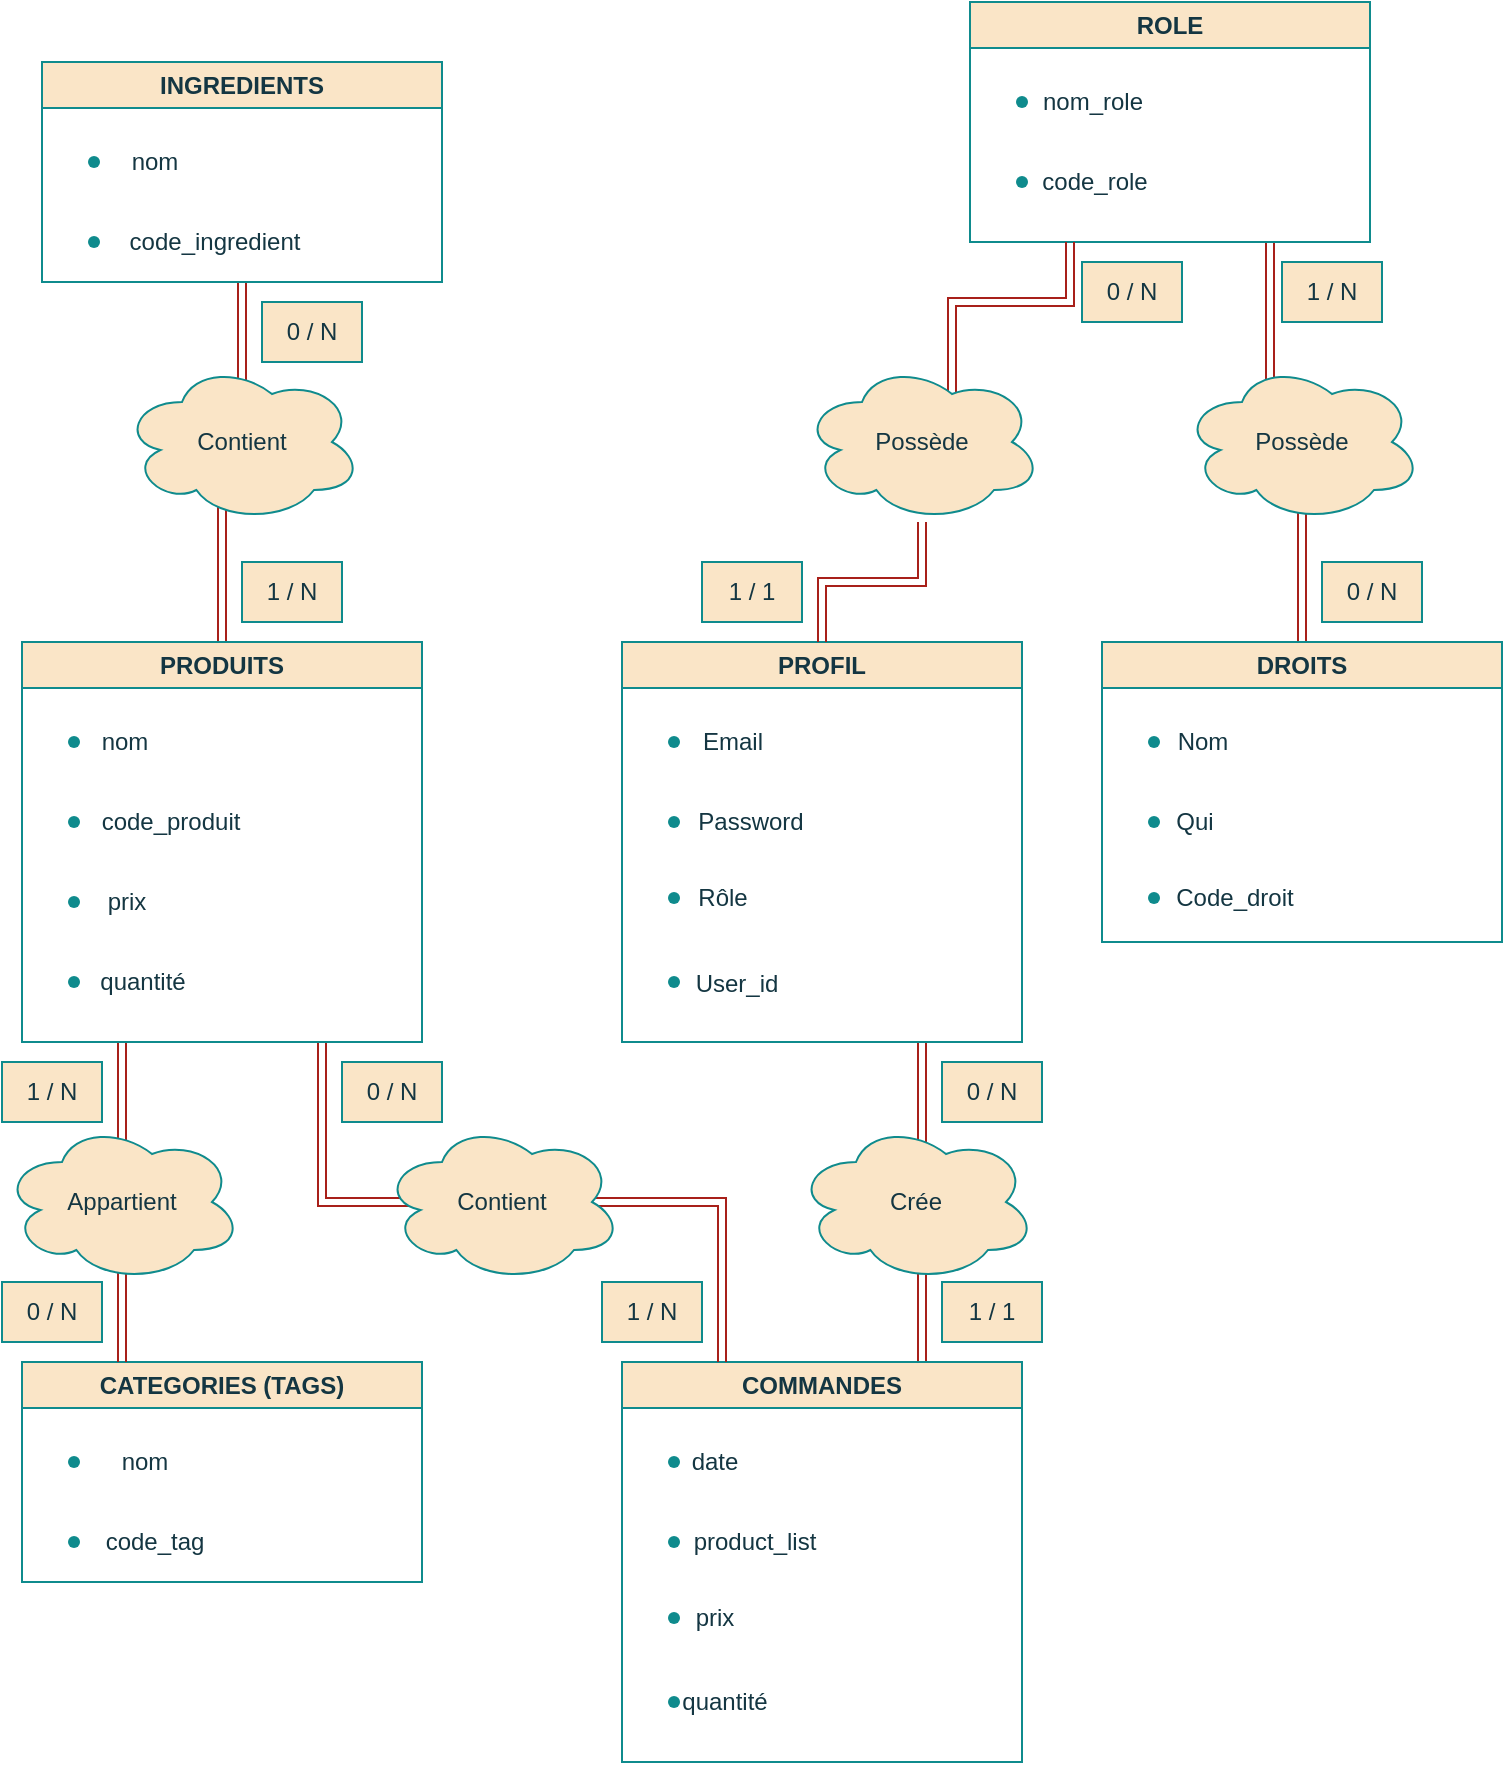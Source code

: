 <mxfile version="23.1.4" type="github">
  <diagram name="Page-1" id="rWvj7r1L1JmkacUhFCVx">
    <mxGraphModel dx="1228" dy="976" grid="1" gridSize="10" guides="1" tooltips="1" connect="1" arrows="1" fold="1" page="1" pageScale="1" pageWidth="827" pageHeight="1169" math="0" shadow="0">
      <root>
        <mxCell id="0" />
        <mxCell id="1" parent="0" />
        <mxCell id="3Qk4PJd8HGj3UVIdCU3T-146" style="edgeStyle=orthogonalEdgeStyle;rounded=0;orthogonalLoop=1;jettySize=auto;html=1;exitX=0.75;exitY=1;exitDx=0;exitDy=0;entryX=0.75;entryY=0;entryDx=0;entryDy=0;strokeColor=#A8201A;fontColor=#143642;fillColor=#FAE5C7;shape=link;" edge="1" parent="1" source="3Qk4PJd8HGj3UVIdCU3T-5" target="3Qk4PJd8HGj3UVIdCU3T-40">
          <mxGeometry relative="1" as="geometry" />
        </mxCell>
        <mxCell id="3Qk4PJd8HGj3UVIdCU3T-5" value="PROFIL" style="swimlane;whiteSpace=wrap;html=1;labelBackgroundColor=none;fillColor=#FAE5C7;strokeColor=#0F8B8D;fontColor=#143642;" vertex="1" parent="1">
          <mxGeometry x="340" y="400" width="200" height="200" as="geometry">
            <mxRectangle x="340" y="400" width="80" height="30" as="alternateBounds" />
          </mxGeometry>
        </mxCell>
        <mxCell id="3Qk4PJd8HGj3UVIdCU3T-11" value="" style="shape=waypoint;sketch=0;size=6;pointerEvents=1;points=[];fillColor=none;resizable=0;rotatable=0;perimeter=centerPerimeter;snapToPoint=1;labelBackgroundColor=none;strokeColor=#0F8B8D;fontColor=#143642;" vertex="1" parent="3Qk4PJd8HGj3UVIdCU3T-5">
          <mxGeometry x="16" y="160" width="20" height="20" as="geometry" />
        </mxCell>
        <mxCell id="3Qk4PJd8HGj3UVIdCU3T-10" value="" style="shape=waypoint;sketch=0;size=6;pointerEvents=1;points=[];fillColor=none;resizable=0;rotatable=0;perimeter=centerPerimeter;snapToPoint=1;labelBackgroundColor=none;strokeColor=#0F8B8D;fontColor=#143642;" vertex="1" parent="3Qk4PJd8HGj3UVIdCU3T-5">
          <mxGeometry x="16" y="40" width="20" height="20" as="geometry" />
        </mxCell>
        <mxCell id="3Qk4PJd8HGj3UVIdCU3T-16" value="Email" style="text;html=1;align=center;verticalAlign=middle;resizable=0;points=[];autosize=1;strokeColor=none;fillColor=none;labelBackgroundColor=none;fontColor=#143642;" vertex="1" parent="3Qk4PJd8HGj3UVIdCU3T-5">
          <mxGeometry x="30" y="35" width="50" height="30" as="geometry" />
        </mxCell>
        <mxCell id="3Qk4PJd8HGj3UVIdCU3T-13" value="" style="shape=waypoint;sketch=0;size=6;pointerEvents=1;points=[];fillColor=none;resizable=0;rotatable=0;perimeter=centerPerimeter;snapToPoint=1;labelBackgroundColor=none;strokeColor=#0F8B8D;fontColor=#143642;" vertex="1" parent="3Qk4PJd8HGj3UVIdCU3T-5">
          <mxGeometry x="16" y="80" width="20" height="20" as="geometry" />
        </mxCell>
        <mxCell id="3Qk4PJd8HGj3UVIdCU3T-12" value="" style="shape=waypoint;sketch=0;size=6;pointerEvents=1;points=[];fillColor=none;resizable=0;rotatable=0;perimeter=centerPerimeter;snapToPoint=1;labelBackgroundColor=none;strokeColor=#0F8B8D;fontColor=#143642;" vertex="1" parent="3Qk4PJd8HGj3UVIdCU3T-5">
          <mxGeometry x="16" y="118" width="20" height="20" as="geometry" />
        </mxCell>
        <mxCell id="3Qk4PJd8HGj3UVIdCU3T-18" value="Rôle" style="text;html=1;align=center;verticalAlign=middle;resizable=0;points=[];autosize=1;strokeColor=none;fillColor=none;labelBackgroundColor=none;fontColor=#143642;" vertex="1" parent="3Qk4PJd8HGj3UVIdCU3T-5">
          <mxGeometry x="25" y="113" width="50" height="30" as="geometry" />
        </mxCell>
        <mxCell id="3Qk4PJd8HGj3UVIdCU3T-17" value="Password" style="text;html=1;align=center;verticalAlign=middle;resizable=0;points=[];autosize=1;strokeColor=none;fillColor=none;labelBackgroundColor=none;fontColor=#143642;" vertex="1" parent="3Qk4PJd8HGj3UVIdCU3T-5">
          <mxGeometry x="24" y="75" width="80" height="30" as="geometry" />
        </mxCell>
        <mxCell id="3Qk4PJd8HGj3UVIdCU3T-21" value="User_id" style="text;html=1;align=center;verticalAlign=middle;resizable=0;points=[];autosize=1;strokeColor=none;fillColor=none;labelBackgroundColor=none;fontColor=#143642;" vertex="1" parent="1">
          <mxGeometry x="367" y="556" width="60" height="30" as="geometry" />
        </mxCell>
        <mxCell id="3Qk4PJd8HGj3UVIdCU3T-72" style="edgeStyle=orthogonalEdgeStyle;rounded=0;orthogonalLoop=1;jettySize=auto;html=1;exitX=0.75;exitY=1;exitDx=0;exitDy=0;entryX=0.5;entryY=0;entryDx=0;entryDy=0;shape=link;labelBackgroundColor=none;strokeColor=#A8201A;fontColor=default;" edge="1" parent="1" source="3Qk4PJd8HGj3UVIdCU3T-22" target="3Qk4PJd8HGj3UVIdCU3T-59">
          <mxGeometry relative="1" as="geometry" />
        </mxCell>
        <mxCell id="3Qk4PJd8HGj3UVIdCU3T-22" value="ROLE" style="swimlane;whiteSpace=wrap;html=1;labelBackgroundColor=none;fillColor=#FAE5C7;strokeColor=#0F8B8D;fontColor=#143642;" vertex="1" parent="1">
          <mxGeometry x="514" y="80" width="200" height="120" as="geometry" />
        </mxCell>
        <mxCell id="3Qk4PJd8HGj3UVIdCU3T-24" value="" style="shape=waypoint;sketch=0;size=6;pointerEvents=1;points=[];fillColor=none;resizable=0;rotatable=0;perimeter=centerPerimeter;snapToPoint=1;labelBackgroundColor=none;strokeColor=#0F8B8D;fontColor=#143642;" vertex="1" parent="3Qk4PJd8HGj3UVIdCU3T-22">
          <mxGeometry x="16" y="40" width="20" height="20" as="geometry" />
        </mxCell>
        <mxCell id="3Qk4PJd8HGj3UVIdCU3T-25" value="nom_role" style="text;html=1;align=center;verticalAlign=middle;resizable=0;points=[];autosize=1;strokeColor=none;fillColor=none;labelBackgroundColor=none;fontColor=#143642;" vertex="1" parent="3Qk4PJd8HGj3UVIdCU3T-22">
          <mxGeometry x="26" y="35" width="70" height="30" as="geometry" />
        </mxCell>
        <mxCell id="3Qk4PJd8HGj3UVIdCU3T-26" value="" style="shape=waypoint;sketch=0;size=6;pointerEvents=1;points=[];fillColor=none;resizable=0;rotatable=0;perimeter=centerPerimeter;snapToPoint=1;labelBackgroundColor=none;strokeColor=#0F8B8D;fontColor=#143642;" vertex="1" parent="3Qk4PJd8HGj3UVIdCU3T-22">
          <mxGeometry x="16" y="80" width="20" height="20" as="geometry" />
        </mxCell>
        <mxCell id="3Qk4PJd8HGj3UVIdCU3T-29" value="code_role" style="text;html=1;align=center;verticalAlign=middle;resizable=0;points=[];autosize=1;strokeColor=none;fillColor=none;labelBackgroundColor=none;fontColor=#143642;" vertex="1" parent="3Qk4PJd8HGj3UVIdCU3T-22">
          <mxGeometry x="22" y="75" width="80" height="30" as="geometry" />
        </mxCell>
        <mxCell id="3Qk4PJd8HGj3UVIdCU3T-31" value="CATEGORIES (TAGS)" style="swimlane;whiteSpace=wrap;html=1;labelBackgroundColor=none;fillColor=#FAE5C7;strokeColor=#0F8B8D;fontColor=#143642;" vertex="1" parent="1">
          <mxGeometry x="40" y="760" width="200" height="110" as="geometry" />
        </mxCell>
        <mxCell id="3Qk4PJd8HGj3UVIdCU3T-33" value="" style="shape=waypoint;sketch=0;size=6;pointerEvents=1;points=[];fillColor=none;resizable=0;rotatable=0;perimeter=centerPerimeter;snapToPoint=1;labelBackgroundColor=none;strokeColor=#0F8B8D;fontColor=#143642;" vertex="1" parent="3Qk4PJd8HGj3UVIdCU3T-31">
          <mxGeometry x="16" y="40" width="20" height="20" as="geometry" />
        </mxCell>
        <mxCell id="3Qk4PJd8HGj3UVIdCU3T-34" value="nom" style="text;html=1;align=center;verticalAlign=middle;resizable=0;points=[];autosize=1;strokeColor=none;fillColor=none;labelBackgroundColor=none;fontColor=#143642;" vertex="1" parent="3Qk4PJd8HGj3UVIdCU3T-31">
          <mxGeometry x="36" y="35" width="50" height="30" as="geometry" />
        </mxCell>
        <mxCell id="3Qk4PJd8HGj3UVIdCU3T-35" value="" style="shape=waypoint;sketch=0;size=6;pointerEvents=1;points=[];fillColor=none;resizable=0;rotatable=0;perimeter=centerPerimeter;snapToPoint=1;labelBackgroundColor=none;strokeColor=#0F8B8D;fontColor=#143642;" vertex="1" parent="3Qk4PJd8HGj3UVIdCU3T-31">
          <mxGeometry x="16" y="80" width="20" height="20" as="geometry" />
        </mxCell>
        <mxCell id="3Qk4PJd8HGj3UVIdCU3T-38" value="code_tag" style="text;html=1;align=center;verticalAlign=middle;resizable=0;points=[];autosize=1;strokeColor=none;fillColor=none;labelBackgroundColor=none;fontColor=#143642;" vertex="1" parent="3Qk4PJd8HGj3UVIdCU3T-31">
          <mxGeometry x="31" y="75" width="70" height="30" as="geometry" />
        </mxCell>
        <mxCell id="3Qk4PJd8HGj3UVIdCU3T-40" value="COMMANDES" style="swimlane;whiteSpace=wrap;html=1;labelBackgroundColor=none;fillColor=#FAE5C7;strokeColor=#0F8B8D;fontColor=#143642;" vertex="1" parent="1">
          <mxGeometry x="340" y="760" width="200" height="200" as="geometry" />
        </mxCell>
        <mxCell id="3Qk4PJd8HGj3UVIdCU3T-41" value="" style="shape=waypoint;sketch=0;size=6;pointerEvents=1;points=[];fillColor=none;resizable=0;rotatable=0;perimeter=centerPerimeter;snapToPoint=1;labelBackgroundColor=none;strokeColor=#0F8B8D;fontColor=#143642;" vertex="1" parent="3Qk4PJd8HGj3UVIdCU3T-40">
          <mxGeometry x="16" y="160" width="20" height="20" as="geometry" />
        </mxCell>
        <mxCell id="3Qk4PJd8HGj3UVIdCU3T-42" value="" style="shape=waypoint;sketch=0;size=6;pointerEvents=1;points=[];fillColor=none;resizable=0;rotatable=0;perimeter=centerPerimeter;snapToPoint=1;labelBackgroundColor=none;strokeColor=#0F8B8D;fontColor=#143642;" vertex="1" parent="3Qk4PJd8HGj3UVIdCU3T-40">
          <mxGeometry x="16" y="40" width="20" height="20" as="geometry" />
        </mxCell>
        <mxCell id="3Qk4PJd8HGj3UVIdCU3T-43" value="date" style="text;html=1;align=center;verticalAlign=middle;resizable=0;points=[];autosize=1;strokeColor=none;fillColor=none;labelBackgroundColor=none;fontColor=#143642;" vertex="1" parent="3Qk4PJd8HGj3UVIdCU3T-40">
          <mxGeometry x="21" y="35" width="50" height="30" as="geometry" />
        </mxCell>
        <mxCell id="3Qk4PJd8HGj3UVIdCU3T-44" value="" style="shape=waypoint;sketch=0;size=6;pointerEvents=1;points=[];fillColor=none;resizable=0;rotatable=0;perimeter=centerPerimeter;snapToPoint=1;labelBackgroundColor=none;strokeColor=#0F8B8D;fontColor=#143642;" vertex="1" parent="3Qk4PJd8HGj3UVIdCU3T-40">
          <mxGeometry x="16" y="80" width="20" height="20" as="geometry" />
        </mxCell>
        <mxCell id="3Qk4PJd8HGj3UVIdCU3T-45" value="" style="shape=waypoint;sketch=0;size=6;pointerEvents=1;points=[];fillColor=none;resizable=0;rotatable=0;perimeter=centerPerimeter;snapToPoint=1;labelBackgroundColor=none;strokeColor=#0F8B8D;fontColor=#143642;" vertex="1" parent="3Qk4PJd8HGj3UVIdCU3T-40">
          <mxGeometry x="16" y="118" width="20" height="20" as="geometry" />
        </mxCell>
        <mxCell id="3Qk4PJd8HGj3UVIdCU3T-47" value="product_list" style="text;html=1;align=center;verticalAlign=middle;resizable=0;points=[];autosize=1;strokeColor=none;fillColor=none;labelBackgroundColor=none;fontColor=#143642;" vertex="1" parent="3Qk4PJd8HGj3UVIdCU3T-40">
          <mxGeometry x="26" y="75" width="80" height="30" as="geometry" />
        </mxCell>
        <mxCell id="3Qk4PJd8HGj3UVIdCU3T-70" value="prix" style="text;html=1;align=center;verticalAlign=middle;resizable=0;points=[];autosize=1;strokeColor=none;fillColor=none;labelBackgroundColor=none;fontColor=#143642;" vertex="1" parent="3Qk4PJd8HGj3UVIdCU3T-40">
          <mxGeometry x="26" y="113" width="40" height="30" as="geometry" />
        </mxCell>
        <mxCell id="3Qk4PJd8HGj3UVIdCU3T-48" value="quantité" style="text;html=1;align=center;verticalAlign=middle;resizable=0;points=[];autosize=1;strokeColor=none;fillColor=none;labelBackgroundColor=none;fontColor=#143642;" vertex="1" parent="3Qk4PJd8HGj3UVIdCU3T-40">
          <mxGeometry x="16" y="155" width="70" height="30" as="geometry" />
        </mxCell>
        <mxCell id="3Qk4PJd8HGj3UVIdCU3T-85" style="edgeStyle=orthogonalEdgeStyle;rounded=0;orthogonalLoop=1;jettySize=auto;html=1;exitX=0.5;exitY=1;exitDx=0;exitDy=0;entryX=0.5;entryY=0;entryDx=0;entryDy=0;shape=link;labelBackgroundColor=none;strokeColor=#A8201A;fontColor=default;" edge="1" parent="1" source="3Qk4PJd8HGj3UVIdCU3T-49" target="3Qk4PJd8HGj3UVIdCU3T-74">
          <mxGeometry relative="1" as="geometry" />
        </mxCell>
        <mxCell id="3Qk4PJd8HGj3UVIdCU3T-49" value="INGREDIENTS" style="swimlane;whiteSpace=wrap;html=1;labelBackgroundColor=none;fillColor=#FAE5C7;strokeColor=#0F8B8D;fontColor=#143642;" vertex="1" parent="1">
          <mxGeometry x="50" y="110" width="200" height="110" as="geometry" />
        </mxCell>
        <mxCell id="3Qk4PJd8HGj3UVIdCU3T-51" value="" style="shape=waypoint;sketch=0;size=6;pointerEvents=1;points=[];fillColor=none;resizable=0;rotatable=0;perimeter=centerPerimeter;snapToPoint=1;labelBackgroundColor=none;strokeColor=#0F8B8D;fontColor=#143642;" vertex="1" parent="3Qk4PJd8HGj3UVIdCU3T-49">
          <mxGeometry x="16" y="40" width="20" height="20" as="geometry" />
        </mxCell>
        <mxCell id="3Qk4PJd8HGj3UVIdCU3T-52" value="nom" style="text;html=1;align=center;verticalAlign=middle;resizable=0;points=[];autosize=1;strokeColor=none;fillColor=none;labelBackgroundColor=none;fontColor=#143642;" vertex="1" parent="3Qk4PJd8HGj3UVIdCU3T-49">
          <mxGeometry x="31" y="35" width="50" height="30" as="geometry" />
        </mxCell>
        <mxCell id="3Qk4PJd8HGj3UVIdCU3T-53" value="" style="shape=waypoint;sketch=0;size=6;pointerEvents=1;points=[];fillColor=none;resizable=0;rotatable=0;perimeter=centerPerimeter;snapToPoint=1;labelBackgroundColor=none;strokeColor=#0F8B8D;fontColor=#143642;" vertex="1" parent="3Qk4PJd8HGj3UVIdCU3T-49">
          <mxGeometry x="16" y="80" width="20" height="20" as="geometry" />
        </mxCell>
        <mxCell id="3Qk4PJd8HGj3UVIdCU3T-56" value="code_ingredient" style="text;html=1;align=center;verticalAlign=middle;resizable=0;points=[];autosize=1;strokeColor=none;fillColor=none;labelBackgroundColor=none;fontColor=#143642;" vertex="1" parent="3Qk4PJd8HGj3UVIdCU3T-49">
          <mxGeometry x="31" y="75" width="110" height="30" as="geometry" />
        </mxCell>
        <mxCell id="3Qk4PJd8HGj3UVIdCU3T-59" value="DROITS" style="swimlane;whiteSpace=wrap;html=1;labelBackgroundColor=none;fillColor=#FAE5C7;strokeColor=#0F8B8D;fontColor=#143642;" vertex="1" parent="1">
          <mxGeometry x="580" y="400" width="200" height="150" as="geometry" />
        </mxCell>
        <mxCell id="3Qk4PJd8HGj3UVIdCU3T-61" value="" style="shape=waypoint;sketch=0;size=6;pointerEvents=1;points=[];fillColor=none;resizable=0;rotatable=0;perimeter=centerPerimeter;snapToPoint=1;labelBackgroundColor=none;strokeColor=#0F8B8D;fontColor=#143642;" vertex="1" parent="3Qk4PJd8HGj3UVIdCU3T-59">
          <mxGeometry x="16" y="40" width="20" height="20" as="geometry" />
        </mxCell>
        <mxCell id="3Qk4PJd8HGj3UVIdCU3T-62" value="Nom" style="text;html=1;align=center;verticalAlign=middle;resizable=0;points=[];autosize=1;strokeColor=none;fillColor=none;labelBackgroundColor=none;fontColor=#143642;" vertex="1" parent="3Qk4PJd8HGj3UVIdCU3T-59">
          <mxGeometry x="25" y="35" width="50" height="30" as="geometry" />
        </mxCell>
        <mxCell id="3Qk4PJd8HGj3UVIdCU3T-63" value="" style="shape=waypoint;sketch=0;size=6;pointerEvents=1;points=[];fillColor=none;resizable=0;rotatable=0;perimeter=centerPerimeter;snapToPoint=1;labelBackgroundColor=none;strokeColor=#0F8B8D;fontColor=#143642;" vertex="1" parent="3Qk4PJd8HGj3UVIdCU3T-59">
          <mxGeometry x="16" y="80" width="20" height="20" as="geometry" />
        </mxCell>
        <mxCell id="3Qk4PJd8HGj3UVIdCU3T-64" value="" style="shape=waypoint;sketch=0;size=6;pointerEvents=1;points=[];fillColor=none;resizable=0;rotatable=0;perimeter=centerPerimeter;snapToPoint=1;labelBackgroundColor=none;strokeColor=#0F8B8D;fontColor=#143642;" vertex="1" parent="3Qk4PJd8HGj3UVIdCU3T-59">
          <mxGeometry x="16" y="118" width="20" height="20" as="geometry" />
        </mxCell>
        <mxCell id="3Qk4PJd8HGj3UVIdCU3T-65" value="Code_droit" style="text;html=1;align=center;verticalAlign=middle;resizable=0;points=[];autosize=1;strokeColor=none;fillColor=none;labelBackgroundColor=none;fontColor=#143642;" vertex="1" parent="3Qk4PJd8HGj3UVIdCU3T-59">
          <mxGeometry x="26" y="113" width="80" height="30" as="geometry" />
        </mxCell>
        <mxCell id="3Qk4PJd8HGj3UVIdCU3T-66" value="Qui" style="text;html=1;align=center;verticalAlign=middle;resizable=0;points=[];autosize=1;strokeColor=none;fillColor=none;labelBackgroundColor=none;fontColor=#143642;" vertex="1" parent="3Qk4PJd8HGj3UVIdCU3T-59">
          <mxGeometry x="26" y="75" width="40" height="30" as="geometry" />
        </mxCell>
        <mxCell id="3Qk4PJd8HGj3UVIdCU3T-124" style="edgeStyle=orthogonalEdgeStyle;rounded=0;orthogonalLoop=1;jettySize=auto;html=1;exitX=0.25;exitY=1;exitDx=0;exitDy=0;entryX=0.25;entryY=0;entryDx=0;entryDy=0;strokeColor=#A8201A;fontColor=#143642;fillColor=#FAE5C7;shape=link;" edge="1" parent="1" source="3Qk4PJd8HGj3UVIdCU3T-74" target="3Qk4PJd8HGj3UVIdCU3T-31">
          <mxGeometry relative="1" as="geometry" />
        </mxCell>
        <mxCell id="3Qk4PJd8HGj3UVIdCU3T-148" style="edgeStyle=orthogonalEdgeStyle;rounded=0;orthogonalLoop=1;jettySize=auto;html=1;exitX=0.75;exitY=1;exitDx=0;exitDy=0;entryX=0.25;entryY=0;entryDx=0;entryDy=0;strokeColor=#A8201A;fontColor=#143642;fillColor=#FAE5C7;shape=link;" edge="1" parent="1" source="3Qk4PJd8HGj3UVIdCU3T-74" target="3Qk4PJd8HGj3UVIdCU3T-40">
          <mxGeometry relative="1" as="geometry" />
        </mxCell>
        <mxCell id="3Qk4PJd8HGj3UVIdCU3T-74" value="PRODUITS" style="swimlane;whiteSpace=wrap;html=1;labelBackgroundColor=none;fillColor=#FAE5C7;strokeColor=#0F8B8D;fontColor=#143642;" vertex="1" parent="1">
          <mxGeometry x="40" y="400" width="200" height="200" as="geometry" />
        </mxCell>
        <mxCell id="3Qk4PJd8HGj3UVIdCU3T-75" value="" style="shape=waypoint;sketch=0;size=6;pointerEvents=1;points=[];fillColor=none;resizable=0;rotatable=0;perimeter=centerPerimeter;snapToPoint=1;labelBackgroundColor=none;strokeColor=#0F8B8D;fontColor=#143642;" vertex="1" parent="3Qk4PJd8HGj3UVIdCU3T-74">
          <mxGeometry x="16" y="40" width="20" height="20" as="geometry" />
        </mxCell>
        <mxCell id="3Qk4PJd8HGj3UVIdCU3T-76" value="nom" style="text;html=1;align=center;verticalAlign=middle;resizable=0;points=[];autosize=1;strokeColor=none;fillColor=none;labelBackgroundColor=none;fontColor=#143642;" vertex="1" parent="3Qk4PJd8HGj3UVIdCU3T-74">
          <mxGeometry x="26" y="35" width="50" height="30" as="geometry" />
        </mxCell>
        <mxCell id="3Qk4PJd8HGj3UVIdCU3T-77" value="" style="shape=waypoint;sketch=0;size=6;pointerEvents=1;points=[];fillColor=none;resizable=0;rotatable=0;perimeter=centerPerimeter;snapToPoint=1;labelBackgroundColor=none;strokeColor=#0F8B8D;fontColor=#143642;" vertex="1" parent="3Qk4PJd8HGj3UVIdCU3T-74">
          <mxGeometry x="16" y="80" width="20" height="20" as="geometry" />
        </mxCell>
        <mxCell id="3Qk4PJd8HGj3UVIdCU3T-78" value="code_produit" style="text;html=1;align=center;verticalAlign=middle;resizable=0;points=[];autosize=1;strokeColor=none;fillColor=none;labelBackgroundColor=none;fontColor=#143642;" vertex="1" parent="3Qk4PJd8HGj3UVIdCU3T-74">
          <mxGeometry x="29" y="75" width="90" height="30" as="geometry" />
        </mxCell>
        <mxCell id="3Qk4PJd8HGj3UVIdCU3T-80" value="" style="shape=waypoint;sketch=0;size=6;pointerEvents=1;points=[];fillColor=none;resizable=0;rotatable=0;perimeter=centerPerimeter;snapToPoint=1;labelBackgroundColor=none;strokeColor=#0F8B8D;fontColor=#143642;" vertex="1" parent="3Qk4PJd8HGj3UVIdCU3T-74">
          <mxGeometry x="16" y="160" width="20" height="20" as="geometry" />
        </mxCell>
        <mxCell id="3Qk4PJd8HGj3UVIdCU3T-79" value="" style="shape=waypoint;sketch=0;size=6;pointerEvents=1;points=[];fillColor=none;resizable=0;rotatable=0;perimeter=centerPerimeter;snapToPoint=1;labelBackgroundColor=none;strokeColor=#0F8B8D;fontColor=#143642;" vertex="1" parent="3Qk4PJd8HGj3UVIdCU3T-74">
          <mxGeometry x="16" y="120" width="20" height="20" as="geometry" />
        </mxCell>
        <mxCell id="3Qk4PJd8HGj3UVIdCU3T-82" value="quantité" style="text;html=1;align=center;verticalAlign=middle;resizable=0;points=[];autosize=1;strokeColor=none;fillColor=none;labelBackgroundColor=none;fontColor=#143642;" vertex="1" parent="3Qk4PJd8HGj3UVIdCU3T-74">
          <mxGeometry x="25" y="155" width="70" height="30" as="geometry" />
        </mxCell>
        <mxCell id="3Qk4PJd8HGj3UVIdCU3T-81" value="prix" style="text;html=1;align=center;verticalAlign=middle;resizable=0;points=[];autosize=1;strokeColor=none;fillColor=none;labelBackgroundColor=none;fontColor=#143642;" vertex="1" parent="3Qk4PJd8HGj3UVIdCU3T-74">
          <mxGeometry x="32" y="115" width="40" height="30" as="geometry" />
        </mxCell>
        <mxCell id="3Qk4PJd8HGj3UVIdCU3T-89" value="Contient" style="ellipse;shape=cloud;whiteSpace=wrap;html=1;labelBackgroundColor=none;fillColor=#FAE5C7;strokeColor=#0F8B8D;fontColor=#143642;" vertex="1" parent="1">
          <mxGeometry x="90" y="260" width="120" height="80" as="geometry" />
        </mxCell>
        <mxCell id="3Qk4PJd8HGj3UVIdCU3T-91" value="Possède" style="ellipse;shape=cloud;whiteSpace=wrap;html=1;labelBackgroundColor=none;fillColor=#FAE5C7;strokeColor=#0F8B8D;fontColor=#143642;" vertex="1" parent="1">
          <mxGeometry x="620" y="260" width="120" height="80" as="geometry" />
        </mxCell>
        <mxCell id="3Qk4PJd8HGj3UVIdCU3T-93" value="" style="edgeStyle=orthogonalEdgeStyle;rounded=0;orthogonalLoop=1;jettySize=auto;html=1;exitX=0.5;exitY=0;exitDx=0;exitDy=0;entryX=0.5;entryY=1;entryDx=0;entryDy=0;shape=link;labelBackgroundColor=none;strokeColor=#A8201A;fontColor=default;" edge="1" parent="1" source="3Qk4PJd8HGj3UVIdCU3T-5" target="3Qk4PJd8HGj3UVIdCU3T-92">
          <mxGeometry relative="1" as="geometry">
            <mxPoint x="414" y="400" as="sourcePoint" />
            <mxPoint x="614" y="200" as="targetPoint" />
          </mxGeometry>
        </mxCell>
        <mxCell id="3Qk4PJd8HGj3UVIdCU3T-110" style="edgeStyle=orthogonalEdgeStyle;rounded=0;orthogonalLoop=1;jettySize=auto;html=1;exitX=0.625;exitY=0.2;exitDx=0;exitDy=0;exitPerimeter=0;entryX=0.25;entryY=1;entryDx=0;entryDy=0;strokeColor=#A8201A;fontColor=#143642;fillColor=#FAE5C7;shape=link;" edge="1" parent="1" source="3Qk4PJd8HGj3UVIdCU3T-92" target="3Qk4PJd8HGj3UVIdCU3T-22">
          <mxGeometry relative="1" as="geometry" />
        </mxCell>
        <mxCell id="3Qk4PJd8HGj3UVIdCU3T-92" value="Possède" style="ellipse;shape=cloud;whiteSpace=wrap;html=1;labelBackgroundColor=none;fillColor=#FAE5C7;strokeColor=#0F8B8D;fontColor=#143642;" vertex="1" parent="1">
          <mxGeometry x="430" y="260" width="120" height="80" as="geometry" />
        </mxCell>
        <mxCell id="3Qk4PJd8HGj3UVIdCU3T-99" value="0 / N" style="rounded=0;whiteSpace=wrap;html=1;strokeColor=#0F8B8D;fontColor=#143642;fillColor=#FAE5C7;" vertex="1" parent="1">
          <mxGeometry x="570" y="210" width="50" height="30" as="geometry" />
        </mxCell>
        <mxCell id="3Qk4PJd8HGj3UVIdCU3T-100" value="1 / 1" style="rounded=0;whiteSpace=wrap;html=1;strokeColor=#0F8B8D;fontColor=#143642;fillColor=#FAE5C7;" vertex="1" parent="1">
          <mxGeometry x="380" y="360" width="50" height="30" as="geometry" />
        </mxCell>
        <mxCell id="3Qk4PJd8HGj3UVIdCU3T-101" value="1 / N" style="rounded=0;whiteSpace=wrap;html=1;strokeColor=#0F8B8D;fontColor=#143642;fillColor=#FAE5C7;" vertex="1" parent="1">
          <mxGeometry x="670" y="210" width="50" height="30" as="geometry" />
        </mxCell>
        <mxCell id="3Qk4PJd8HGj3UVIdCU3T-102" value="0 / N" style="rounded=0;whiteSpace=wrap;html=1;strokeColor=#0F8B8D;fontColor=#143642;fillColor=#FAE5C7;" vertex="1" parent="1">
          <mxGeometry x="690" y="360" width="50" height="30" as="geometry" />
        </mxCell>
        <mxCell id="3Qk4PJd8HGj3UVIdCU3T-103" value="1 / 1" style="rounded=0;whiteSpace=wrap;html=1;strokeColor=#0F8B8D;fontColor=#143642;fillColor=#FAE5C7;" vertex="1" parent="1">
          <mxGeometry x="500" y="720" width="50" height="30" as="geometry" />
        </mxCell>
        <mxCell id="3Qk4PJd8HGj3UVIdCU3T-104" value="0 / N" style="rounded=0;whiteSpace=wrap;html=1;strokeColor=#0F8B8D;fontColor=#143642;fillColor=#FAE5C7;" vertex="1" parent="1">
          <mxGeometry x="500" y="610" width="50" height="30" as="geometry" />
        </mxCell>
        <mxCell id="3Qk4PJd8HGj3UVIdCU3T-105" value="0 / N" style="rounded=0;whiteSpace=wrap;html=1;strokeColor=#0F8B8D;fontColor=#143642;fillColor=#FAE5C7;" vertex="1" parent="1">
          <mxGeometry x="30" y="720" width="50" height="30" as="geometry" />
        </mxCell>
        <mxCell id="3Qk4PJd8HGj3UVIdCU3T-106" value="1 / N" style="rounded=0;whiteSpace=wrap;html=1;strokeColor=#0F8B8D;fontColor=#143642;fillColor=#FAE5C7;" vertex="1" parent="1">
          <mxGeometry x="30" y="610" width="50" height="30" as="geometry" />
        </mxCell>
        <mxCell id="3Qk4PJd8HGj3UVIdCU3T-107" value="1 / N" style="rounded=0;whiteSpace=wrap;html=1;strokeColor=#0F8B8D;fontColor=#143642;fillColor=#FAE5C7;" vertex="1" parent="1">
          <mxGeometry x="150" y="360" width="50" height="30" as="geometry" />
        </mxCell>
        <mxCell id="3Qk4PJd8HGj3UVIdCU3T-108" value="0 / N" style="rounded=0;whiteSpace=wrap;html=1;strokeColor=#0F8B8D;fontColor=#143642;fillColor=#FAE5C7;" vertex="1" parent="1">
          <mxGeometry x="160" y="230" width="50" height="30" as="geometry" />
        </mxCell>
        <mxCell id="3Qk4PJd8HGj3UVIdCU3T-125" value="Appartient" style="ellipse;shape=cloud;whiteSpace=wrap;html=1;labelBackgroundColor=none;fillColor=#FAE5C7;strokeColor=#0F8B8D;fontColor=#143642;" vertex="1" parent="1">
          <mxGeometry x="30" y="640" width="120" height="80" as="geometry" />
        </mxCell>
        <mxCell id="3Qk4PJd8HGj3UVIdCU3T-145" value="Crée" style="ellipse;shape=cloud;whiteSpace=wrap;html=1;labelBackgroundColor=none;fillColor=#FAE5C7;strokeColor=#0F8B8D;fontColor=#143642;" vertex="1" parent="1">
          <mxGeometry x="427" y="640" width="120" height="80" as="geometry" />
        </mxCell>
        <mxCell id="3Qk4PJd8HGj3UVIdCU3T-149" value="Contient" style="ellipse;shape=cloud;whiteSpace=wrap;html=1;labelBackgroundColor=none;fillColor=#FAE5C7;strokeColor=#0F8B8D;fontColor=#143642;" vertex="1" parent="1">
          <mxGeometry x="220" y="640" width="120" height="80" as="geometry" />
        </mxCell>
        <mxCell id="3Qk4PJd8HGj3UVIdCU3T-150" value="1 / N" style="rounded=0;whiteSpace=wrap;html=1;strokeColor=#0F8B8D;fontColor=#143642;fillColor=#FAE5C7;" vertex="1" parent="1">
          <mxGeometry x="330" y="720" width="50" height="30" as="geometry" />
        </mxCell>
        <mxCell id="3Qk4PJd8HGj3UVIdCU3T-151" value="0 / N" style="rounded=0;whiteSpace=wrap;html=1;strokeColor=#0F8B8D;fontColor=#143642;fillColor=#FAE5C7;" vertex="1" parent="1">
          <mxGeometry x="200" y="610" width="50" height="30" as="geometry" />
        </mxCell>
      </root>
    </mxGraphModel>
  </diagram>
</mxfile>
